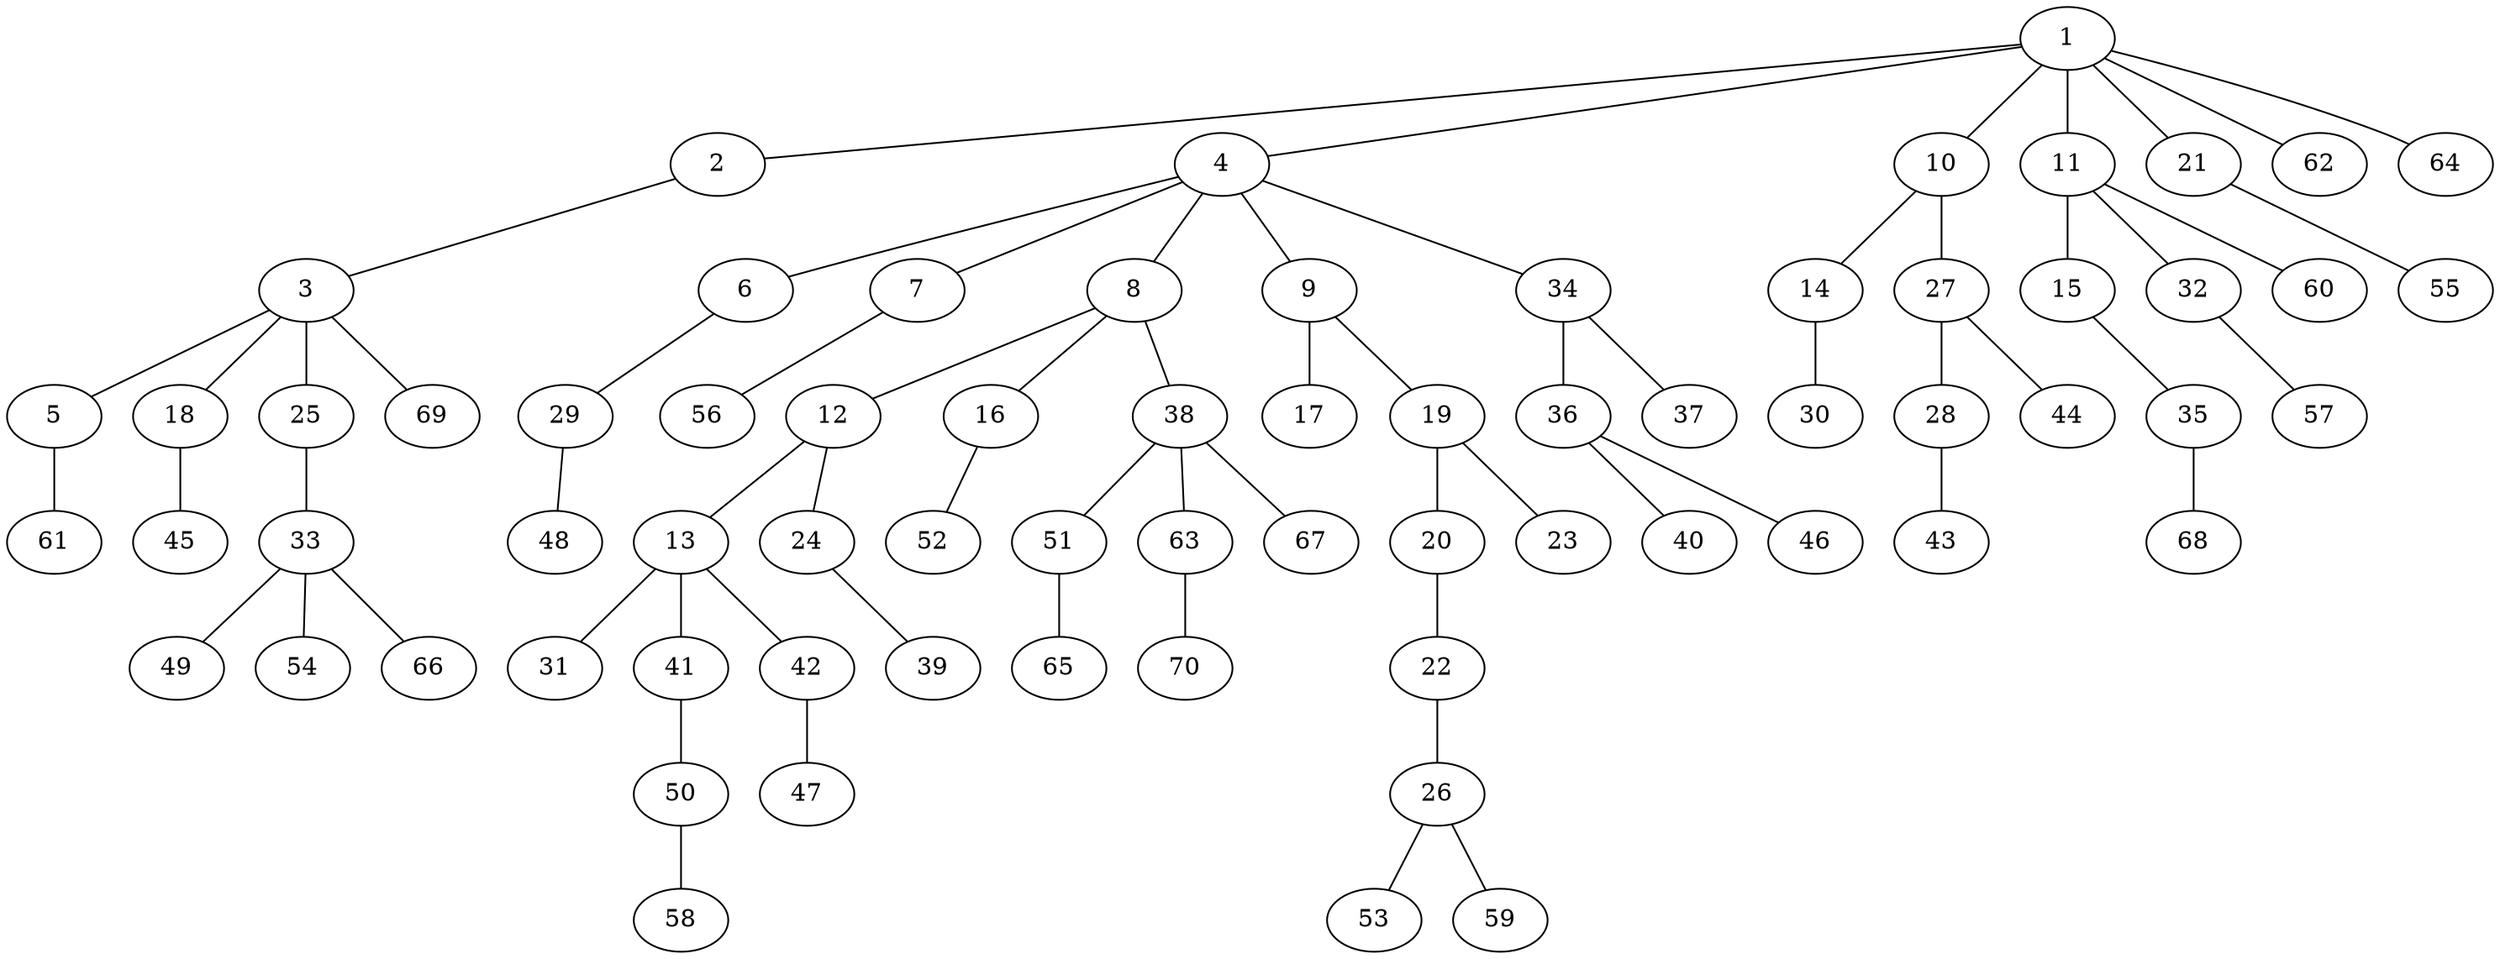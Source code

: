 graph graphname {1--2
1--4
1--10
1--11
1--21
1--62
1--64
2--3
3--5
3--18
3--25
3--69
4--6
4--7
4--8
4--9
4--34
5--61
6--29
7--56
8--12
8--16
8--38
9--17
9--19
10--14
10--27
11--15
11--32
11--60
12--13
12--24
13--31
13--41
13--42
14--30
15--35
16--52
18--45
19--20
19--23
20--22
21--55
22--26
24--39
25--33
26--53
26--59
27--28
27--44
28--43
29--48
32--57
33--49
33--54
33--66
34--36
34--37
35--68
36--40
36--46
38--51
38--63
38--67
41--50
42--47
50--58
51--65
63--70
}